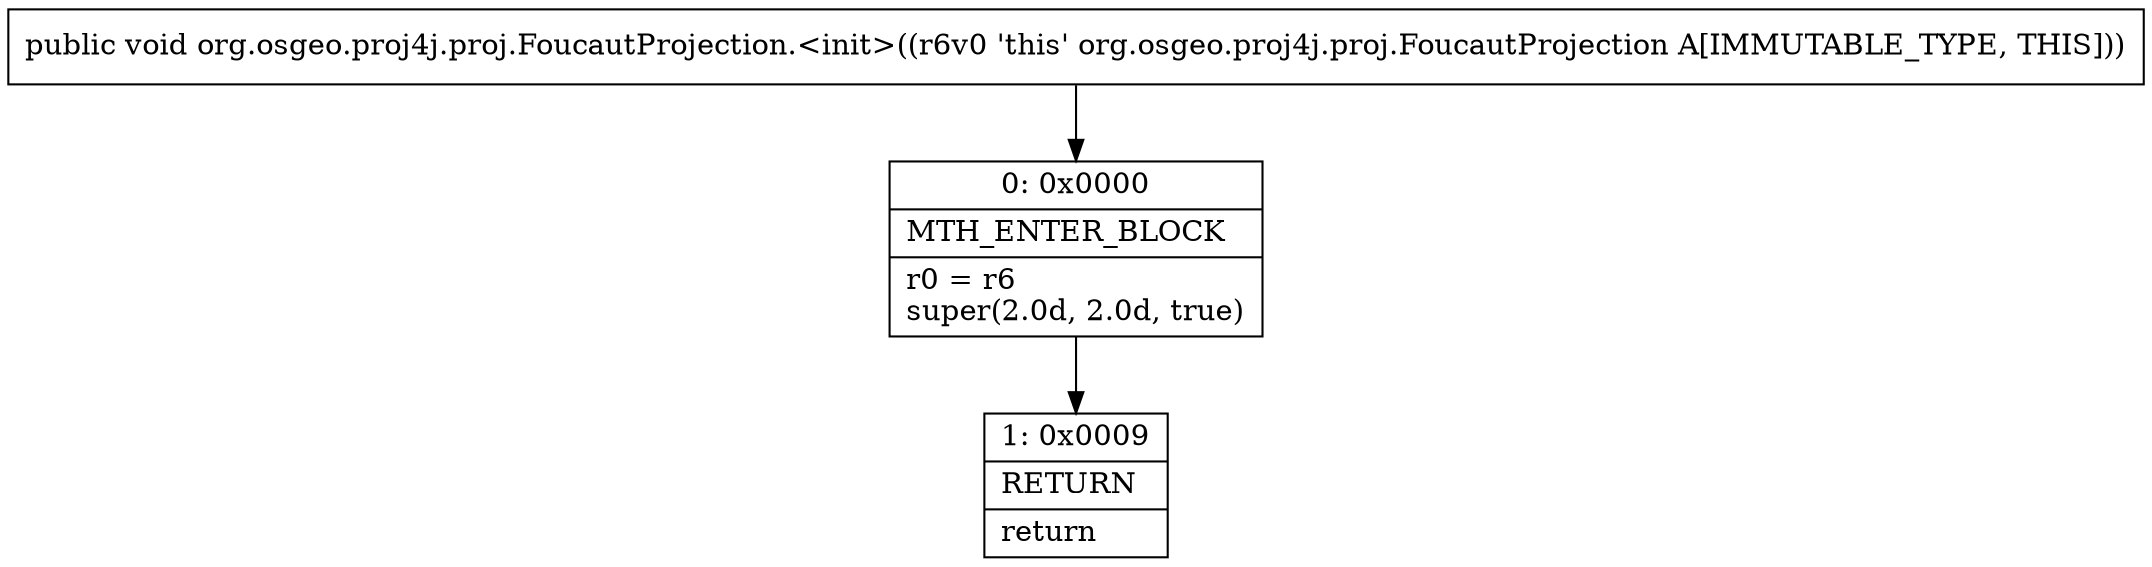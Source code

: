 digraph "CFG fororg.osgeo.proj4j.proj.FoucautProjection.\<init\>()V" {
Node_0 [shape=record,label="{0\:\ 0x0000|MTH_ENTER_BLOCK\l|r0 = r6\lsuper(2.0d, 2.0d, true)\l}"];
Node_1 [shape=record,label="{1\:\ 0x0009|RETURN\l|return\l}"];
MethodNode[shape=record,label="{public void org.osgeo.proj4j.proj.FoucautProjection.\<init\>((r6v0 'this' org.osgeo.proj4j.proj.FoucautProjection A[IMMUTABLE_TYPE, THIS])) }"];
MethodNode -> Node_0;
Node_0 -> Node_1;
}

